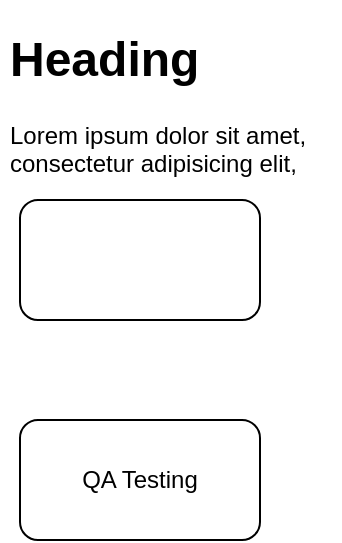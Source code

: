 <mxfile version="12.2.3" type="github" pages="1"><diagram id="5qH7znrg4a5zOn3isVv2" name="Page-1"><mxGraphModel dx="626" dy="687" grid="1" gridSize="10" guides="1" tooltips="1" connect="1" arrows="1" fold="1" page="1" pageScale="1" pageWidth="827" pageHeight="1169" math="0" shadow="0"><root><mxCell id="0"/><mxCell id="1" parent="0"/><mxCell id="yajSgocMUXoN1iImktwN-1" value="" style="rounded=1;whiteSpace=wrap;html=1;" vertex="1" parent="1"><mxGeometry x="90" y="190" width="120" height="60" as="geometry"/></mxCell><mxCell id="yajSgocMUXoN1iImktwN-2" value="&lt;h1&gt;Heading&lt;/h1&gt;&lt;p&gt;Lorem ipsum dolor sit amet, consectetur adipisicing elit, sed do eiusmod tempor incididunt ut labore et dolore magna aliqua.&lt;/p&gt;" style="text;html=1;strokeColor=none;fillColor=none;spacing=5;spacingTop=-20;whiteSpace=wrap;overflow=hidden;rounded=0;" vertex="1" parent="1"><mxGeometry x="80" y="100" width="170" height="80" as="geometry"/></mxCell><mxCell id="yajSgocMUXoN1iImktwN-3" value="QA Testing" style="rounded=1;whiteSpace=wrap;html=1;" vertex="1" parent="1"><mxGeometry x="90" y="300" width="120" height="60" as="geometry"/></mxCell></root></mxGraphModel></diagram></mxfile>